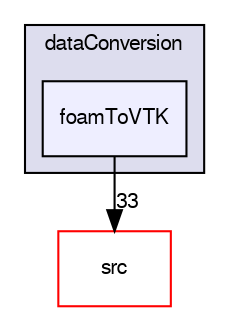 digraph "applications/utilities/postProcessing/dataConversion/foamToVTK" {
  bgcolor=transparent;
  compound=true
  node [ fontsize="10", fontname="FreeSans"];
  edge [ labelfontsize="10", labelfontname="FreeSans"];
  subgraph clusterdir_287a8ee951d3c46055211652d30251ed {
    graph [ bgcolor="#ddddee", pencolor="black", label="dataConversion" fontname="FreeSans", fontsize="10", URL="dir_287a8ee951d3c46055211652d30251ed.html"]
  dir_f73f3a59aefc419d78bd8216641486ec [shape=box, label="foamToVTK", style="filled", fillcolor="#eeeeff", pencolor="black", URL="dir_f73f3a59aefc419d78bd8216641486ec.html"];
  }
  dir_68267d1309a1af8e8297ef4c3efbcdba [shape=box label="src" color="red" URL="dir_68267d1309a1af8e8297ef4c3efbcdba.html"];
  dir_f73f3a59aefc419d78bd8216641486ec->dir_68267d1309a1af8e8297ef4c3efbcdba [headlabel="33", labeldistance=1.5 headhref="dir_000434_000577.html"];
}
